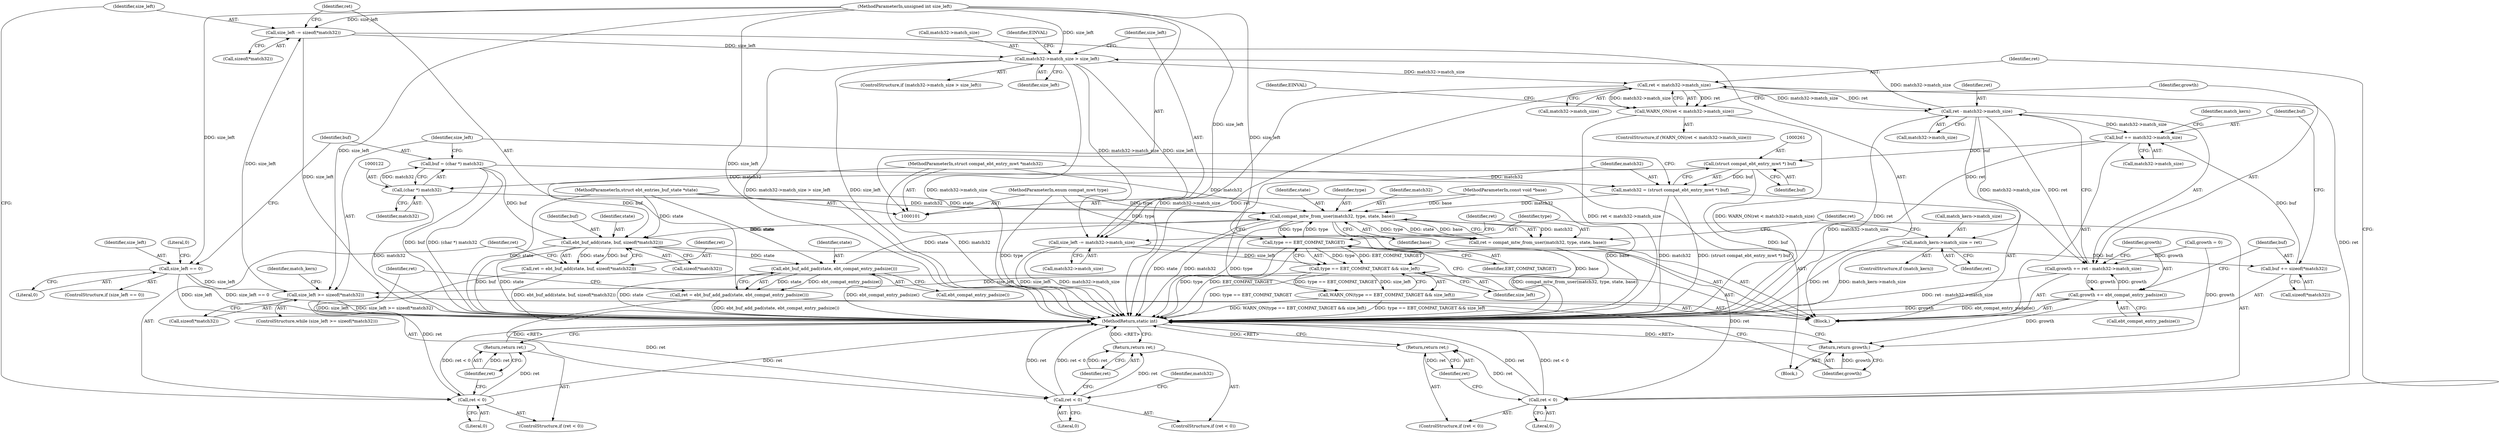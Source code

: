 digraph "1_linux_b71812168571fa55e44cdd0254471331b9c4c4c6@API" {
"1000172" [label="(Call,size_left -= sizeof(*match32))"];
"1000125" [label="(Call,size_left >= sizeof(*match32))"];
"1000114" [label="(Call,size_left == 0)"];
"1000103" [label="(MethodParameterIn,unsigned int size_left)"];
"1000253" [label="(Call,type == EBT_COMPAT_TARGET && size_left)"];
"1000254" [label="(Call,type == EBT_COMPAT_TARGET)"];
"1000204" [label="(Call,compat_mtw_from_user(match32, type, state, base))"];
"1000258" [label="(Call,match32 = (struct compat_ebt_entry_mwt *) buf)"];
"1000260" [label="(Call,(struct compat_ebt_entry_mwt *) buf)"];
"1000240" [label="(Call,buf += match32->match_size)"];
"1000227" [label="(Call,ret - match32->match_size)"];
"1000217" [label="(Call,ret < match32->match_size)"];
"1000210" [label="(Call,ret < 0)"];
"1000202" [label="(Call,ret = compat_mtw_from_user(match32, type, state, base))"];
"1000189" [label="(Call,match32->match_size > size_left)"];
"1000172" [label="(Call,size_left -= sizeof(*match32))"];
"1000235" [label="(Call,buf += sizeof(*match32))"];
"1000160" [label="(Call,ebt_buf_add(state, buf, sizeof(*match32)))"];
"1000105" [label="(MethodParameterIn,struct ebt_entries_buf_state *state)"];
"1000119" [label="(Call,buf = (char *) match32)"];
"1000121" [label="(Call,(char *) match32)"];
"1000102" [label="(MethodParameterIn,struct compat_ebt_entry_mwt *match32)"];
"1000104" [label="(MethodParameterIn,enum compat_mwt type)"];
"1000179" [label="(Call,ebt_buf_add_pad(state, ebt_compat_entry_padsize()))"];
"1000106" [label="(MethodParameterIn,const void *base)"];
"1000197" [label="(Call,size_left -= match32->match_size)"];
"1000252" [label="(Call,WARN_ON(type == EBT_COMPAT_TARGET && size_left))"];
"1000216" [label="(Call,WARN_ON(ret < match32->match_size))"];
"1000225" [label="(Call,growth += ret - match32->match_size)"];
"1000232" [label="(Call,growth += ebt_compat_entry_padsize())"];
"1000263" [label="(Return,return growth;)"];
"1000158" [label="(Call,ret = ebt_buf_add(state, buf, sizeof(*match32)))"];
"1000167" [label="(Call,ret < 0)"];
"1000170" [label="(Return,return ret;)"];
"1000177" [label="(Call,ret = ebt_buf_add_pad(state, ebt_compat_entry_padsize()))"];
"1000183" [label="(Call,ret < 0)"];
"1000186" [label="(Return,return ret;)"];
"1000213" [label="(Return,return ret;)"];
"1000247" [label="(Call,match_kern->match_size = ret)"];
"1000202" [label="(Call,ret = compat_mtw_from_user(match32, type, state, base))"];
"1000208" [label="(Identifier,base)"];
"1000182" [label="(ControlStructure,if (ret < 0))"];
"1000113" [label="(ControlStructure,if (size_left == 0))"];
"1000212" [label="(Literal,0)"];
"1000210" [label="(Call,ret < 0)"];
"1000197" [label="(Call,size_left -= match32->match_size)"];
"1000216" [label="(Call,WARN_ON(ret < match32->match_size))"];
"1000257" [label="(Identifier,size_left)"];
"1000236" [label="(Identifier,buf)"];
"1000127" [label="(Call,sizeof(*match32))"];
"1000161" [label="(Identifier,state)"];
"1000190" [label="(Call,match32->match_size)"];
"1000260" [label="(Call,(struct compat_ebt_entry_mwt *) buf)"];
"1000211" [label="(Identifier,ret)"];
"1000193" [label="(Identifier,size_left)"];
"1000253" [label="(Call,type == EBT_COMPAT_TARGET && size_left)"];
"1000188" [label="(ControlStructure,if (match32->match_size > size_left))"];
"1000105" [label="(MethodParameterIn,struct ebt_entries_buf_state *state)"];
"1000217" [label="(Call,ret < match32->match_size)"];
"1000234" [label="(Call,ebt_compat_entry_padsize())"];
"1000114" [label="(Call,size_left == 0)"];
"1000167" [label="(Call,ret < 0)"];
"1000173" [label="(Identifier,size_left)"];
"1000171" [label="(Identifier,ret)"];
"1000199" [label="(Call,match32->match_size)"];
"1000159" [label="(Identifier,ret)"];
"1000170" [label="(Return,return ret;)"];
"1000177" [label="(Call,ret = ebt_buf_add_pad(state, ebt_compat_entry_padsize()))"];
"1000166" [label="(ControlStructure,if (ret < 0))"];
"1000158" [label="(Call,ret = ebt_buf_add(state, buf, sizeof(*match32)))"];
"1000251" [label="(Identifier,ret)"];
"1000241" [label="(Identifier,buf)"];
"1000174" [label="(Call,sizeof(*match32))"];
"1000232" [label="(Call,growth += ebt_compat_entry_padsize())"];
"1000107" [label="(Block,)"];
"1000106" [label="(MethodParameterIn,const void *base)"];
"1000119" [label="(Call,buf = (char *) match32)"];
"1000214" [label="(Identifier,ret)"];
"1000184" [label="(Identifier,ret)"];
"1000189" [label="(Call,match32->match_size > size_left)"];
"1000172" [label="(Call,size_left -= sizeof(*match32))"];
"1000233" [label="(Identifier,growth)"];
"1000265" [label="(MethodReturn,static int)"];
"1000123" [label="(Identifier,match32)"];
"1000160" [label="(Call,ebt_buf_add(state, buf, sizeof(*match32)))"];
"1000191" [label="(Identifier,match32)"];
"1000196" [label="(Identifier,EINVAL)"];
"1000120" [label="(Identifier,buf)"];
"1000248" [label="(Call,match_kern->match_size)"];
"1000134" [label="(Identifier,match_kern)"];
"1000262" [label="(Identifier,buf)"];
"1000121" [label="(Call,(char *) match32)"];
"1000205" [label="(Identifier,match32)"];
"1000125" [label="(Call,size_left >= sizeof(*match32))"];
"1000258" [label="(Call,match32 = (struct compat_ebt_entry_mwt *) buf)"];
"1000179" [label="(Call,ebt_buf_add_pad(state, ebt_compat_entry_padsize()))"];
"1000246" [label="(Identifier,match_kern)"];
"1000162" [label="(Identifier,buf)"];
"1000263" [label="(Return,return growth;)"];
"1000207" [label="(Identifier,state)"];
"1000252" [label="(Call,WARN_ON(type == EBT_COMPAT_TARGET && size_left))"];
"1000116" [label="(Literal,0)"];
"1000130" [label="(Block,)"];
"1000124" [label="(ControlStructure,while (size_left >= sizeof(*match32)))"];
"1000225" [label="(Call,growth += ret - match32->match_size)"];
"1000215" [label="(ControlStructure,if (WARN_ON(ret < match32->match_size)))"];
"1000256" [label="(Identifier,EBT_COMPAT_TARGET)"];
"1000126" [label="(Identifier,size_left)"];
"1000118" [label="(Literal,0)"];
"1000219" [label="(Call,match32->match_size)"];
"1000203" [label="(Identifier,ret)"];
"1000115" [label="(Identifier,size_left)"];
"1000264" [label="(Identifier,growth)"];
"1000183" [label="(Call,ret < 0)"];
"1000104" [label="(MethodParameterIn,enum compat_mwt type)"];
"1000242" [label="(Call,match32->match_size)"];
"1000206" [label="(Identifier,type)"];
"1000185" [label="(Literal,0)"];
"1000259" [label="(Identifier,match32)"];
"1000209" [label="(ControlStructure,if (ret < 0))"];
"1000227" [label="(Call,ret - match32->match_size)"];
"1000178" [label="(Identifier,ret)"];
"1000169" [label="(Literal,0)"];
"1000163" [label="(Call,sizeof(*match32))"];
"1000224" [label="(Identifier,EINVAL)"];
"1000247" [label="(Call,match_kern->match_size = ret)"];
"1000255" [label="(Identifier,type)"];
"1000235" [label="(Call,buf += sizeof(*match32))"];
"1000213" [label="(Return,return ret;)"];
"1000228" [label="(Identifier,ret)"];
"1000218" [label="(Identifier,ret)"];
"1000187" [label="(Identifier,ret)"];
"1000109" [label="(Call,growth = 0)"];
"1000102" [label="(MethodParameterIn,struct compat_ebt_entry_mwt *match32)"];
"1000254" [label="(Call,type == EBT_COMPAT_TARGET)"];
"1000237" [label="(Call,sizeof(*match32))"];
"1000204" [label="(Call,compat_mtw_from_user(match32, type, state, base))"];
"1000240" [label="(Call,buf += match32->match_size)"];
"1000245" [label="(ControlStructure,if (match_kern))"];
"1000103" [label="(MethodParameterIn,unsigned int size_left)"];
"1000180" [label="(Identifier,state)"];
"1000229" [label="(Call,match32->match_size)"];
"1000168" [label="(Identifier,ret)"];
"1000181" [label="(Call,ebt_compat_entry_padsize())"];
"1000198" [label="(Identifier,size_left)"];
"1000226" [label="(Identifier,growth)"];
"1000186" [label="(Return,return ret;)"];
"1000172" -> "1000130"  [label="AST: "];
"1000172" -> "1000174"  [label="CFG: "];
"1000173" -> "1000172"  [label="AST: "];
"1000174" -> "1000172"  [label="AST: "];
"1000178" -> "1000172"  [label="CFG: "];
"1000172" -> "1000265"  [label="DDG: size_left"];
"1000125" -> "1000172"  [label="DDG: size_left"];
"1000103" -> "1000172"  [label="DDG: size_left"];
"1000172" -> "1000189"  [label="DDG: size_left"];
"1000125" -> "1000124"  [label="AST: "];
"1000125" -> "1000127"  [label="CFG: "];
"1000126" -> "1000125"  [label="AST: "];
"1000127" -> "1000125"  [label="AST: "];
"1000134" -> "1000125"  [label="CFG: "];
"1000264" -> "1000125"  [label="CFG: "];
"1000125" -> "1000265"  [label="DDG: size_left"];
"1000125" -> "1000265"  [label="DDG: size_left >= sizeof(*match32)"];
"1000114" -> "1000125"  [label="DDG: size_left"];
"1000253" -> "1000125"  [label="DDG: size_left"];
"1000103" -> "1000125"  [label="DDG: size_left"];
"1000114" -> "1000113"  [label="AST: "];
"1000114" -> "1000116"  [label="CFG: "];
"1000115" -> "1000114"  [label="AST: "];
"1000116" -> "1000114"  [label="AST: "];
"1000118" -> "1000114"  [label="CFG: "];
"1000120" -> "1000114"  [label="CFG: "];
"1000114" -> "1000265"  [label="DDG: size_left == 0"];
"1000114" -> "1000265"  [label="DDG: size_left"];
"1000103" -> "1000114"  [label="DDG: size_left"];
"1000103" -> "1000101"  [label="AST: "];
"1000103" -> "1000265"  [label="DDG: size_left"];
"1000103" -> "1000189"  [label="DDG: size_left"];
"1000103" -> "1000197"  [label="DDG: size_left"];
"1000103" -> "1000253"  [label="DDG: size_left"];
"1000253" -> "1000252"  [label="AST: "];
"1000253" -> "1000254"  [label="CFG: "];
"1000253" -> "1000257"  [label="CFG: "];
"1000254" -> "1000253"  [label="AST: "];
"1000257" -> "1000253"  [label="AST: "];
"1000252" -> "1000253"  [label="CFG: "];
"1000253" -> "1000265"  [label="DDG: type == EBT_COMPAT_TARGET"];
"1000253" -> "1000252"  [label="DDG: type == EBT_COMPAT_TARGET"];
"1000253" -> "1000252"  [label="DDG: size_left"];
"1000254" -> "1000253"  [label="DDG: type"];
"1000254" -> "1000253"  [label="DDG: EBT_COMPAT_TARGET"];
"1000197" -> "1000253"  [label="DDG: size_left"];
"1000254" -> "1000256"  [label="CFG: "];
"1000255" -> "1000254"  [label="AST: "];
"1000256" -> "1000254"  [label="AST: "];
"1000257" -> "1000254"  [label="CFG: "];
"1000254" -> "1000265"  [label="DDG: type"];
"1000254" -> "1000265"  [label="DDG: EBT_COMPAT_TARGET"];
"1000254" -> "1000204"  [label="DDG: type"];
"1000204" -> "1000254"  [label="DDG: type"];
"1000104" -> "1000254"  [label="DDG: type"];
"1000204" -> "1000202"  [label="AST: "];
"1000204" -> "1000208"  [label="CFG: "];
"1000205" -> "1000204"  [label="AST: "];
"1000206" -> "1000204"  [label="AST: "];
"1000207" -> "1000204"  [label="AST: "];
"1000208" -> "1000204"  [label="AST: "];
"1000202" -> "1000204"  [label="CFG: "];
"1000204" -> "1000265"  [label="DDG: type"];
"1000204" -> "1000265"  [label="DDG: base"];
"1000204" -> "1000265"  [label="DDG: state"];
"1000204" -> "1000265"  [label="DDG: match32"];
"1000204" -> "1000160"  [label="DDG: state"];
"1000204" -> "1000202"  [label="DDG: match32"];
"1000204" -> "1000202"  [label="DDG: type"];
"1000204" -> "1000202"  [label="DDG: state"];
"1000204" -> "1000202"  [label="DDG: base"];
"1000258" -> "1000204"  [label="DDG: match32"];
"1000121" -> "1000204"  [label="DDG: match32"];
"1000102" -> "1000204"  [label="DDG: match32"];
"1000104" -> "1000204"  [label="DDG: type"];
"1000179" -> "1000204"  [label="DDG: state"];
"1000105" -> "1000204"  [label="DDG: state"];
"1000106" -> "1000204"  [label="DDG: base"];
"1000258" -> "1000130"  [label="AST: "];
"1000258" -> "1000260"  [label="CFG: "];
"1000259" -> "1000258"  [label="AST: "];
"1000260" -> "1000258"  [label="AST: "];
"1000126" -> "1000258"  [label="CFG: "];
"1000258" -> "1000265"  [label="DDG: match32"];
"1000258" -> "1000265"  [label="DDG: (struct compat_ebt_entry_mwt *) buf"];
"1000260" -> "1000258"  [label="DDG: buf"];
"1000102" -> "1000258"  [label="DDG: match32"];
"1000260" -> "1000262"  [label="CFG: "];
"1000261" -> "1000260"  [label="AST: "];
"1000262" -> "1000260"  [label="AST: "];
"1000260" -> "1000265"  [label="DDG: buf"];
"1000260" -> "1000160"  [label="DDG: buf"];
"1000240" -> "1000260"  [label="DDG: buf"];
"1000240" -> "1000130"  [label="AST: "];
"1000240" -> "1000242"  [label="CFG: "];
"1000241" -> "1000240"  [label="AST: "];
"1000242" -> "1000240"  [label="AST: "];
"1000246" -> "1000240"  [label="CFG: "];
"1000240" -> "1000265"  [label="DDG: match32->match_size"];
"1000227" -> "1000240"  [label="DDG: match32->match_size"];
"1000235" -> "1000240"  [label="DDG: buf"];
"1000227" -> "1000225"  [label="AST: "];
"1000227" -> "1000229"  [label="CFG: "];
"1000228" -> "1000227"  [label="AST: "];
"1000229" -> "1000227"  [label="AST: "];
"1000225" -> "1000227"  [label="CFG: "];
"1000227" -> "1000265"  [label="DDG: ret"];
"1000227" -> "1000189"  [label="DDG: match32->match_size"];
"1000227" -> "1000225"  [label="DDG: ret"];
"1000227" -> "1000225"  [label="DDG: match32->match_size"];
"1000217" -> "1000227"  [label="DDG: ret"];
"1000217" -> "1000227"  [label="DDG: match32->match_size"];
"1000227" -> "1000247"  [label="DDG: ret"];
"1000217" -> "1000216"  [label="AST: "];
"1000217" -> "1000219"  [label="CFG: "];
"1000218" -> "1000217"  [label="AST: "];
"1000219" -> "1000217"  [label="AST: "];
"1000216" -> "1000217"  [label="CFG: "];
"1000217" -> "1000265"  [label="DDG: match32->match_size"];
"1000217" -> "1000265"  [label="DDG: ret"];
"1000217" -> "1000216"  [label="DDG: ret"];
"1000217" -> "1000216"  [label="DDG: match32->match_size"];
"1000210" -> "1000217"  [label="DDG: ret"];
"1000189" -> "1000217"  [label="DDG: match32->match_size"];
"1000210" -> "1000209"  [label="AST: "];
"1000210" -> "1000212"  [label="CFG: "];
"1000211" -> "1000210"  [label="AST: "];
"1000212" -> "1000210"  [label="AST: "];
"1000214" -> "1000210"  [label="CFG: "];
"1000218" -> "1000210"  [label="CFG: "];
"1000210" -> "1000265"  [label="DDG: ret < 0"];
"1000210" -> "1000265"  [label="DDG: ret"];
"1000202" -> "1000210"  [label="DDG: ret"];
"1000210" -> "1000213"  [label="DDG: ret"];
"1000202" -> "1000130"  [label="AST: "];
"1000203" -> "1000202"  [label="AST: "];
"1000211" -> "1000202"  [label="CFG: "];
"1000202" -> "1000265"  [label="DDG: compat_mtw_from_user(match32, type, state, base)"];
"1000189" -> "1000188"  [label="AST: "];
"1000189" -> "1000193"  [label="CFG: "];
"1000190" -> "1000189"  [label="AST: "];
"1000193" -> "1000189"  [label="AST: "];
"1000196" -> "1000189"  [label="CFG: "];
"1000198" -> "1000189"  [label="CFG: "];
"1000189" -> "1000265"  [label="DDG: match32->match_size"];
"1000189" -> "1000265"  [label="DDG: match32->match_size > size_left"];
"1000189" -> "1000265"  [label="DDG: size_left"];
"1000189" -> "1000197"  [label="DDG: match32->match_size"];
"1000189" -> "1000197"  [label="DDG: size_left"];
"1000235" -> "1000130"  [label="AST: "];
"1000235" -> "1000237"  [label="CFG: "];
"1000236" -> "1000235"  [label="AST: "];
"1000237" -> "1000235"  [label="AST: "];
"1000241" -> "1000235"  [label="CFG: "];
"1000160" -> "1000235"  [label="DDG: buf"];
"1000160" -> "1000158"  [label="AST: "];
"1000160" -> "1000163"  [label="CFG: "];
"1000161" -> "1000160"  [label="AST: "];
"1000162" -> "1000160"  [label="AST: "];
"1000163" -> "1000160"  [label="AST: "];
"1000158" -> "1000160"  [label="CFG: "];
"1000160" -> "1000265"  [label="DDG: buf"];
"1000160" -> "1000265"  [label="DDG: state"];
"1000160" -> "1000158"  [label="DDG: state"];
"1000160" -> "1000158"  [label="DDG: buf"];
"1000105" -> "1000160"  [label="DDG: state"];
"1000119" -> "1000160"  [label="DDG: buf"];
"1000160" -> "1000179"  [label="DDG: state"];
"1000105" -> "1000101"  [label="AST: "];
"1000105" -> "1000265"  [label="DDG: state"];
"1000105" -> "1000179"  [label="DDG: state"];
"1000119" -> "1000107"  [label="AST: "];
"1000119" -> "1000121"  [label="CFG: "];
"1000120" -> "1000119"  [label="AST: "];
"1000121" -> "1000119"  [label="AST: "];
"1000126" -> "1000119"  [label="CFG: "];
"1000119" -> "1000265"  [label="DDG: (char *) match32"];
"1000119" -> "1000265"  [label="DDG: buf"];
"1000121" -> "1000119"  [label="DDG: match32"];
"1000121" -> "1000123"  [label="CFG: "];
"1000122" -> "1000121"  [label="AST: "];
"1000123" -> "1000121"  [label="AST: "];
"1000121" -> "1000265"  [label="DDG: match32"];
"1000102" -> "1000121"  [label="DDG: match32"];
"1000102" -> "1000101"  [label="AST: "];
"1000102" -> "1000265"  [label="DDG: match32"];
"1000104" -> "1000101"  [label="AST: "];
"1000104" -> "1000265"  [label="DDG: type"];
"1000179" -> "1000177"  [label="AST: "];
"1000179" -> "1000181"  [label="CFG: "];
"1000180" -> "1000179"  [label="AST: "];
"1000181" -> "1000179"  [label="AST: "];
"1000177" -> "1000179"  [label="CFG: "];
"1000179" -> "1000265"  [label="DDG: ebt_compat_entry_padsize()"];
"1000179" -> "1000265"  [label="DDG: state"];
"1000179" -> "1000177"  [label="DDG: state"];
"1000179" -> "1000177"  [label="DDG: ebt_compat_entry_padsize()"];
"1000106" -> "1000101"  [label="AST: "];
"1000106" -> "1000265"  [label="DDG: base"];
"1000197" -> "1000130"  [label="AST: "];
"1000197" -> "1000199"  [label="CFG: "];
"1000198" -> "1000197"  [label="AST: "];
"1000199" -> "1000197"  [label="AST: "];
"1000203" -> "1000197"  [label="CFG: "];
"1000197" -> "1000265"  [label="DDG: match32->match_size"];
"1000197" -> "1000265"  [label="DDG: size_left"];
"1000252" -> "1000130"  [label="AST: "];
"1000259" -> "1000252"  [label="CFG: "];
"1000252" -> "1000265"  [label="DDG: type == EBT_COMPAT_TARGET && size_left"];
"1000252" -> "1000265"  [label="DDG: WARN_ON(type == EBT_COMPAT_TARGET && size_left)"];
"1000216" -> "1000215"  [label="AST: "];
"1000224" -> "1000216"  [label="CFG: "];
"1000226" -> "1000216"  [label="CFG: "];
"1000216" -> "1000265"  [label="DDG: WARN_ON(ret < match32->match_size)"];
"1000216" -> "1000265"  [label="DDG: ret < match32->match_size"];
"1000225" -> "1000130"  [label="AST: "];
"1000226" -> "1000225"  [label="AST: "];
"1000233" -> "1000225"  [label="CFG: "];
"1000225" -> "1000265"  [label="DDG: ret - match32->match_size"];
"1000232" -> "1000225"  [label="DDG: growth"];
"1000109" -> "1000225"  [label="DDG: growth"];
"1000225" -> "1000232"  [label="DDG: growth"];
"1000232" -> "1000130"  [label="AST: "];
"1000232" -> "1000234"  [label="CFG: "];
"1000233" -> "1000232"  [label="AST: "];
"1000234" -> "1000232"  [label="AST: "];
"1000236" -> "1000232"  [label="CFG: "];
"1000232" -> "1000265"  [label="DDG: growth"];
"1000232" -> "1000265"  [label="DDG: ebt_compat_entry_padsize()"];
"1000232" -> "1000263"  [label="DDG: growth"];
"1000263" -> "1000107"  [label="AST: "];
"1000263" -> "1000264"  [label="CFG: "];
"1000264" -> "1000263"  [label="AST: "];
"1000265" -> "1000263"  [label="CFG: "];
"1000263" -> "1000265"  [label="DDG: <RET>"];
"1000264" -> "1000263"  [label="DDG: growth"];
"1000109" -> "1000263"  [label="DDG: growth"];
"1000158" -> "1000130"  [label="AST: "];
"1000159" -> "1000158"  [label="AST: "];
"1000168" -> "1000158"  [label="CFG: "];
"1000158" -> "1000265"  [label="DDG: ebt_buf_add(state, buf, sizeof(*match32))"];
"1000158" -> "1000167"  [label="DDG: ret"];
"1000167" -> "1000166"  [label="AST: "];
"1000167" -> "1000169"  [label="CFG: "];
"1000168" -> "1000167"  [label="AST: "];
"1000169" -> "1000167"  [label="AST: "];
"1000171" -> "1000167"  [label="CFG: "];
"1000173" -> "1000167"  [label="CFG: "];
"1000167" -> "1000265"  [label="DDG: ret"];
"1000167" -> "1000265"  [label="DDG: ret < 0"];
"1000167" -> "1000170"  [label="DDG: ret"];
"1000170" -> "1000166"  [label="AST: "];
"1000170" -> "1000171"  [label="CFG: "];
"1000171" -> "1000170"  [label="AST: "];
"1000265" -> "1000170"  [label="CFG: "];
"1000170" -> "1000265"  [label="DDG: <RET>"];
"1000171" -> "1000170"  [label="DDG: ret"];
"1000177" -> "1000130"  [label="AST: "];
"1000178" -> "1000177"  [label="AST: "];
"1000184" -> "1000177"  [label="CFG: "];
"1000177" -> "1000265"  [label="DDG: ebt_buf_add_pad(state, ebt_compat_entry_padsize())"];
"1000177" -> "1000183"  [label="DDG: ret"];
"1000183" -> "1000182"  [label="AST: "];
"1000183" -> "1000185"  [label="CFG: "];
"1000184" -> "1000183"  [label="AST: "];
"1000185" -> "1000183"  [label="AST: "];
"1000187" -> "1000183"  [label="CFG: "];
"1000191" -> "1000183"  [label="CFG: "];
"1000183" -> "1000265"  [label="DDG: ret"];
"1000183" -> "1000265"  [label="DDG: ret < 0"];
"1000183" -> "1000186"  [label="DDG: ret"];
"1000186" -> "1000182"  [label="AST: "];
"1000186" -> "1000187"  [label="CFG: "];
"1000187" -> "1000186"  [label="AST: "];
"1000265" -> "1000186"  [label="CFG: "];
"1000186" -> "1000265"  [label="DDG: <RET>"];
"1000187" -> "1000186"  [label="DDG: ret"];
"1000213" -> "1000209"  [label="AST: "];
"1000213" -> "1000214"  [label="CFG: "];
"1000214" -> "1000213"  [label="AST: "];
"1000265" -> "1000213"  [label="CFG: "];
"1000213" -> "1000265"  [label="DDG: <RET>"];
"1000214" -> "1000213"  [label="DDG: ret"];
"1000247" -> "1000245"  [label="AST: "];
"1000247" -> "1000251"  [label="CFG: "];
"1000248" -> "1000247"  [label="AST: "];
"1000251" -> "1000247"  [label="AST: "];
"1000255" -> "1000247"  [label="CFG: "];
"1000247" -> "1000265"  [label="DDG: match_kern->match_size"];
"1000247" -> "1000265"  [label="DDG: ret"];
}
